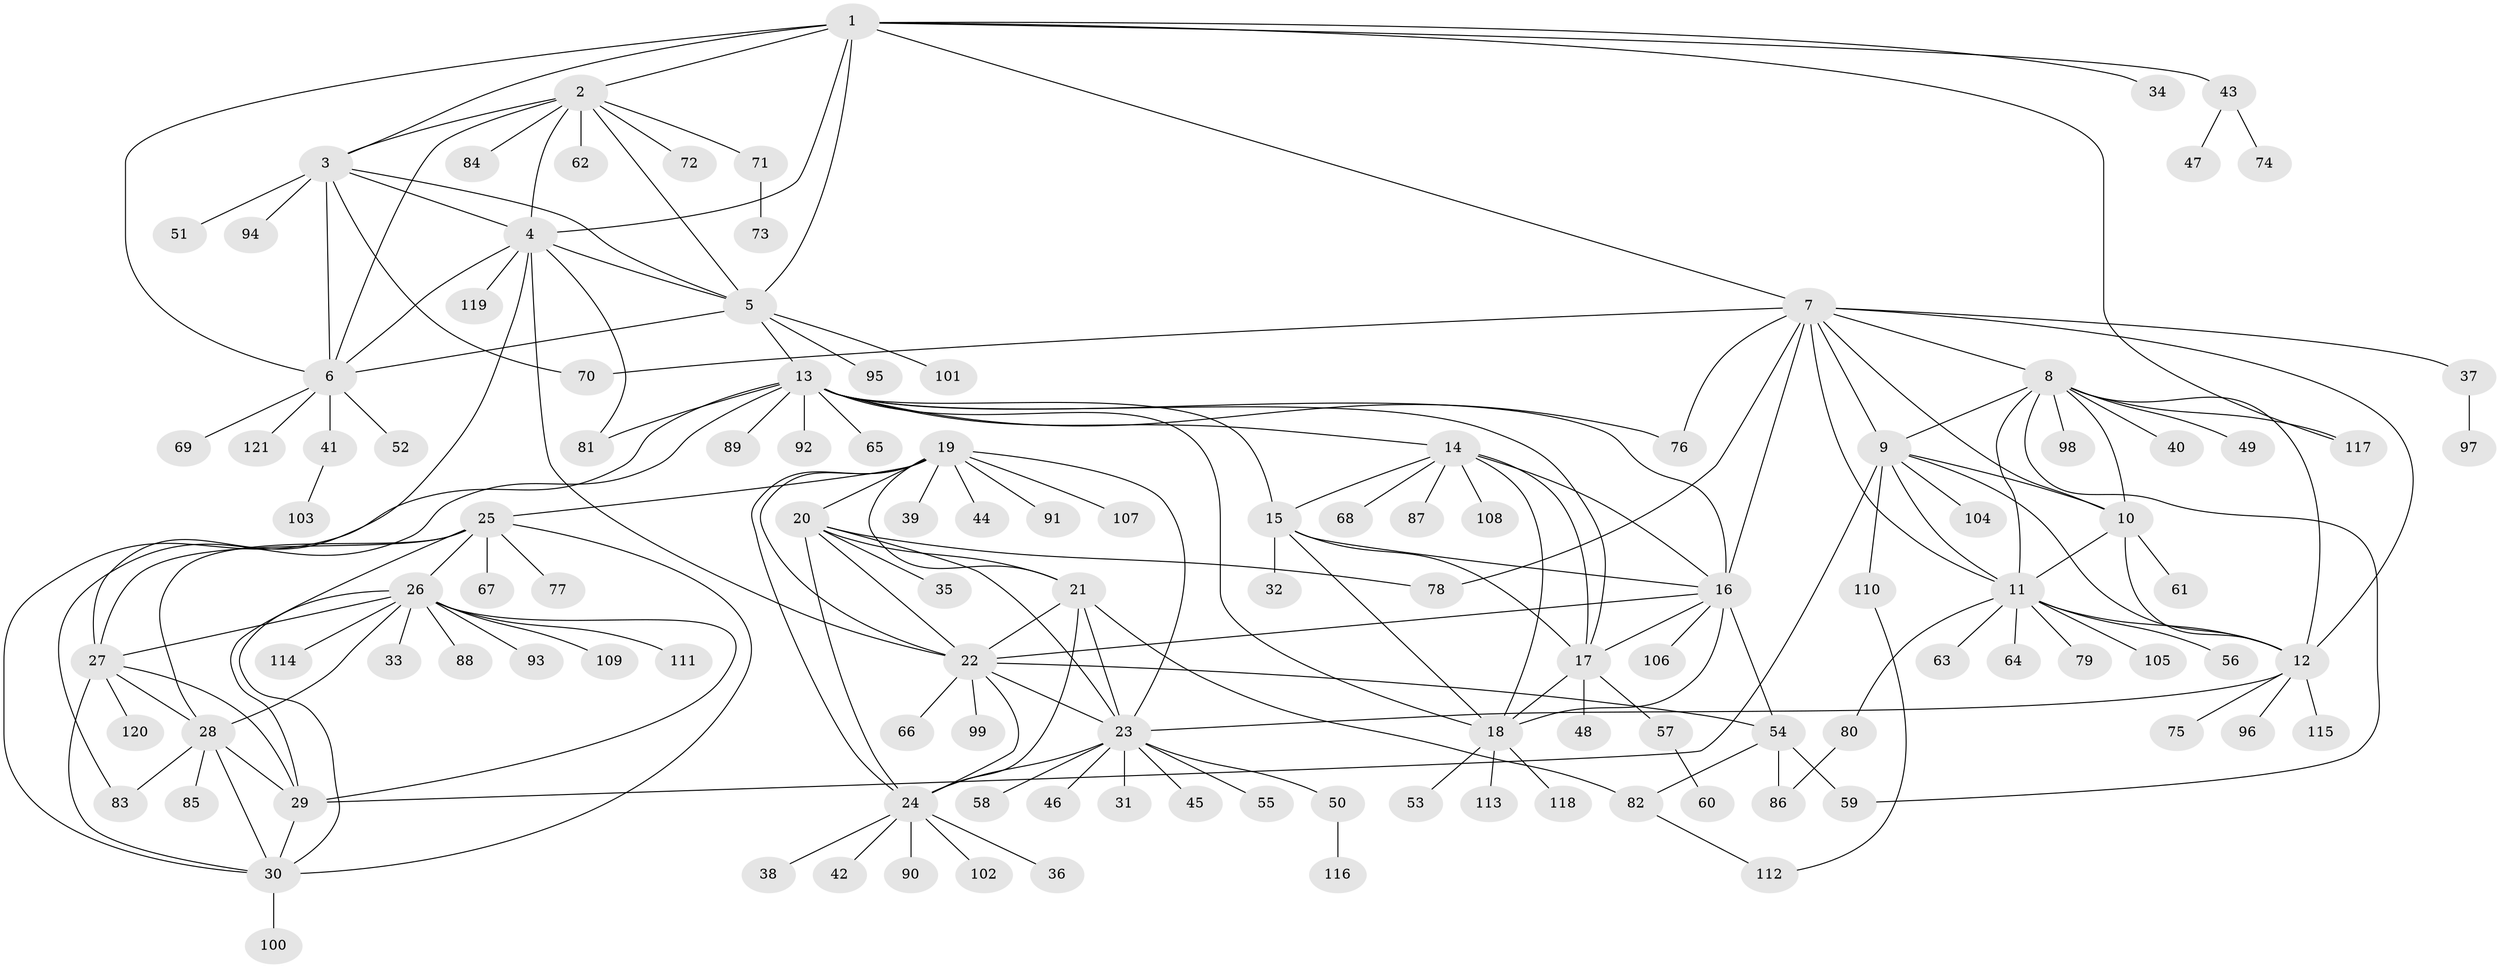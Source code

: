 // coarse degree distribution, {9: 0.05263157894736842, 7: 0.06315789473684211, 6: 0.05263157894736842, 11: 0.010526315789473684, 8: 0.021052631578947368, 13: 0.021052631578947368, 12: 0.010526315789473684, 5: 0.031578947368421054, 1: 0.6210526315789474, 2: 0.11578947368421053}
// Generated by graph-tools (version 1.1) at 2025/52/02/27/25 19:52:22]
// undirected, 121 vertices, 187 edges
graph export_dot {
graph [start="1"]
  node [color=gray90,style=filled];
  1;
  2;
  3;
  4;
  5;
  6;
  7;
  8;
  9;
  10;
  11;
  12;
  13;
  14;
  15;
  16;
  17;
  18;
  19;
  20;
  21;
  22;
  23;
  24;
  25;
  26;
  27;
  28;
  29;
  30;
  31;
  32;
  33;
  34;
  35;
  36;
  37;
  38;
  39;
  40;
  41;
  42;
  43;
  44;
  45;
  46;
  47;
  48;
  49;
  50;
  51;
  52;
  53;
  54;
  55;
  56;
  57;
  58;
  59;
  60;
  61;
  62;
  63;
  64;
  65;
  66;
  67;
  68;
  69;
  70;
  71;
  72;
  73;
  74;
  75;
  76;
  77;
  78;
  79;
  80;
  81;
  82;
  83;
  84;
  85;
  86;
  87;
  88;
  89;
  90;
  91;
  92;
  93;
  94;
  95;
  96;
  97;
  98;
  99;
  100;
  101;
  102;
  103;
  104;
  105;
  106;
  107;
  108;
  109;
  110;
  111;
  112;
  113;
  114;
  115;
  116;
  117;
  118;
  119;
  120;
  121;
  1 -- 2;
  1 -- 3;
  1 -- 4;
  1 -- 5;
  1 -- 6;
  1 -- 7;
  1 -- 34;
  1 -- 43;
  1 -- 117;
  2 -- 3;
  2 -- 4;
  2 -- 5;
  2 -- 6;
  2 -- 62;
  2 -- 71;
  2 -- 72;
  2 -- 84;
  3 -- 4;
  3 -- 5;
  3 -- 6;
  3 -- 51;
  3 -- 70;
  3 -- 94;
  4 -- 5;
  4 -- 6;
  4 -- 22;
  4 -- 27;
  4 -- 81;
  4 -- 119;
  5 -- 6;
  5 -- 13;
  5 -- 95;
  5 -- 101;
  6 -- 41;
  6 -- 52;
  6 -- 69;
  6 -- 121;
  7 -- 8;
  7 -- 9;
  7 -- 10;
  7 -- 11;
  7 -- 12;
  7 -- 16;
  7 -- 37;
  7 -- 70;
  7 -- 76;
  7 -- 78;
  8 -- 9;
  8 -- 10;
  8 -- 11;
  8 -- 12;
  8 -- 40;
  8 -- 49;
  8 -- 59;
  8 -- 98;
  8 -- 117;
  9 -- 10;
  9 -- 11;
  9 -- 12;
  9 -- 29;
  9 -- 104;
  9 -- 110;
  10 -- 11;
  10 -- 12;
  10 -- 61;
  11 -- 12;
  11 -- 56;
  11 -- 63;
  11 -- 64;
  11 -- 79;
  11 -- 80;
  11 -- 105;
  12 -- 23;
  12 -- 75;
  12 -- 96;
  12 -- 115;
  13 -- 14;
  13 -- 15;
  13 -- 16;
  13 -- 17;
  13 -- 18;
  13 -- 30;
  13 -- 65;
  13 -- 76;
  13 -- 81;
  13 -- 83;
  13 -- 89;
  13 -- 92;
  14 -- 15;
  14 -- 16;
  14 -- 17;
  14 -- 18;
  14 -- 68;
  14 -- 87;
  14 -- 108;
  15 -- 16;
  15 -- 17;
  15 -- 18;
  15 -- 32;
  16 -- 17;
  16 -- 18;
  16 -- 22;
  16 -- 54;
  16 -- 106;
  17 -- 18;
  17 -- 48;
  17 -- 57;
  18 -- 53;
  18 -- 113;
  18 -- 118;
  19 -- 20;
  19 -- 21;
  19 -- 22;
  19 -- 23;
  19 -- 24;
  19 -- 25;
  19 -- 39;
  19 -- 44;
  19 -- 91;
  19 -- 107;
  20 -- 21;
  20 -- 22;
  20 -- 23;
  20 -- 24;
  20 -- 35;
  20 -- 78;
  21 -- 22;
  21 -- 23;
  21 -- 24;
  21 -- 82;
  22 -- 23;
  22 -- 24;
  22 -- 54;
  22 -- 66;
  22 -- 99;
  23 -- 24;
  23 -- 31;
  23 -- 45;
  23 -- 46;
  23 -- 50;
  23 -- 55;
  23 -- 58;
  24 -- 36;
  24 -- 38;
  24 -- 42;
  24 -- 90;
  24 -- 102;
  25 -- 26;
  25 -- 27;
  25 -- 28;
  25 -- 29;
  25 -- 30;
  25 -- 67;
  25 -- 77;
  26 -- 27;
  26 -- 28;
  26 -- 29;
  26 -- 30;
  26 -- 33;
  26 -- 88;
  26 -- 93;
  26 -- 109;
  26 -- 111;
  26 -- 114;
  27 -- 28;
  27 -- 29;
  27 -- 30;
  27 -- 120;
  28 -- 29;
  28 -- 30;
  28 -- 83;
  28 -- 85;
  29 -- 30;
  30 -- 100;
  37 -- 97;
  41 -- 103;
  43 -- 47;
  43 -- 74;
  50 -- 116;
  54 -- 59;
  54 -- 82;
  54 -- 86;
  57 -- 60;
  71 -- 73;
  80 -- 86;
  82 -- 112;
  110 -- 112;
}
